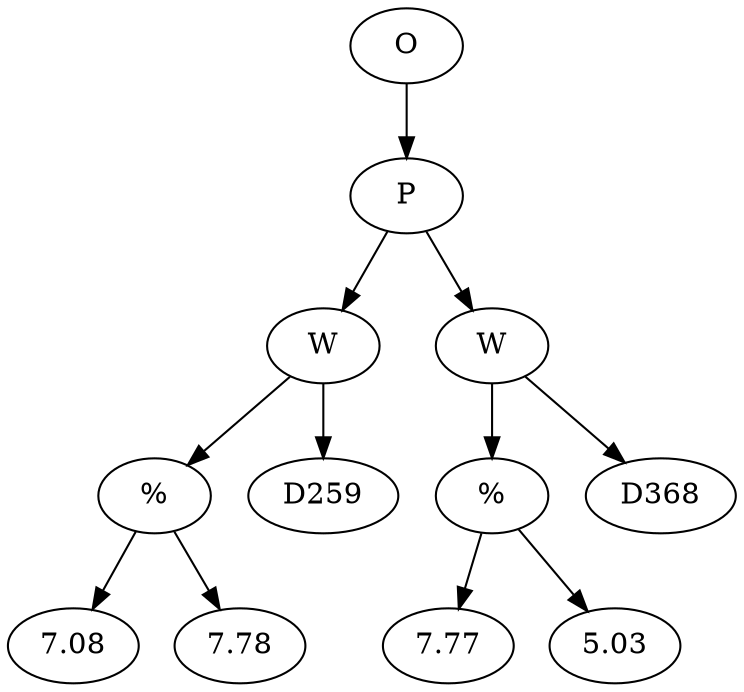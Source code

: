 // Tree
digraph {
	2908961 [label=O]
	2908962 [label=P]
	2908961 -> 2908962
	2908963 [label=W]
	2908962 -> 2908963
	2908964 [label="%"]
	2908963 -> 2908964
	2908965 [label=7.08]
	2908964 -> 2908965
	2908966 [label=7.78]
	2908964 -> 2908966
	2908967 [label=D259]
	2908963 -> 2908967
	2908968 [label=W]
	2908962 -> 2908968
	2908969 [label="%"]
	2908968 -> 2908969
	2908970 [label=7.77]
	2908969 -> 2908970
	2908971 [label=5.03]
	2908969 -> 2908971
	2908972 [label=D368]
	2908968 -> 2908972
}
